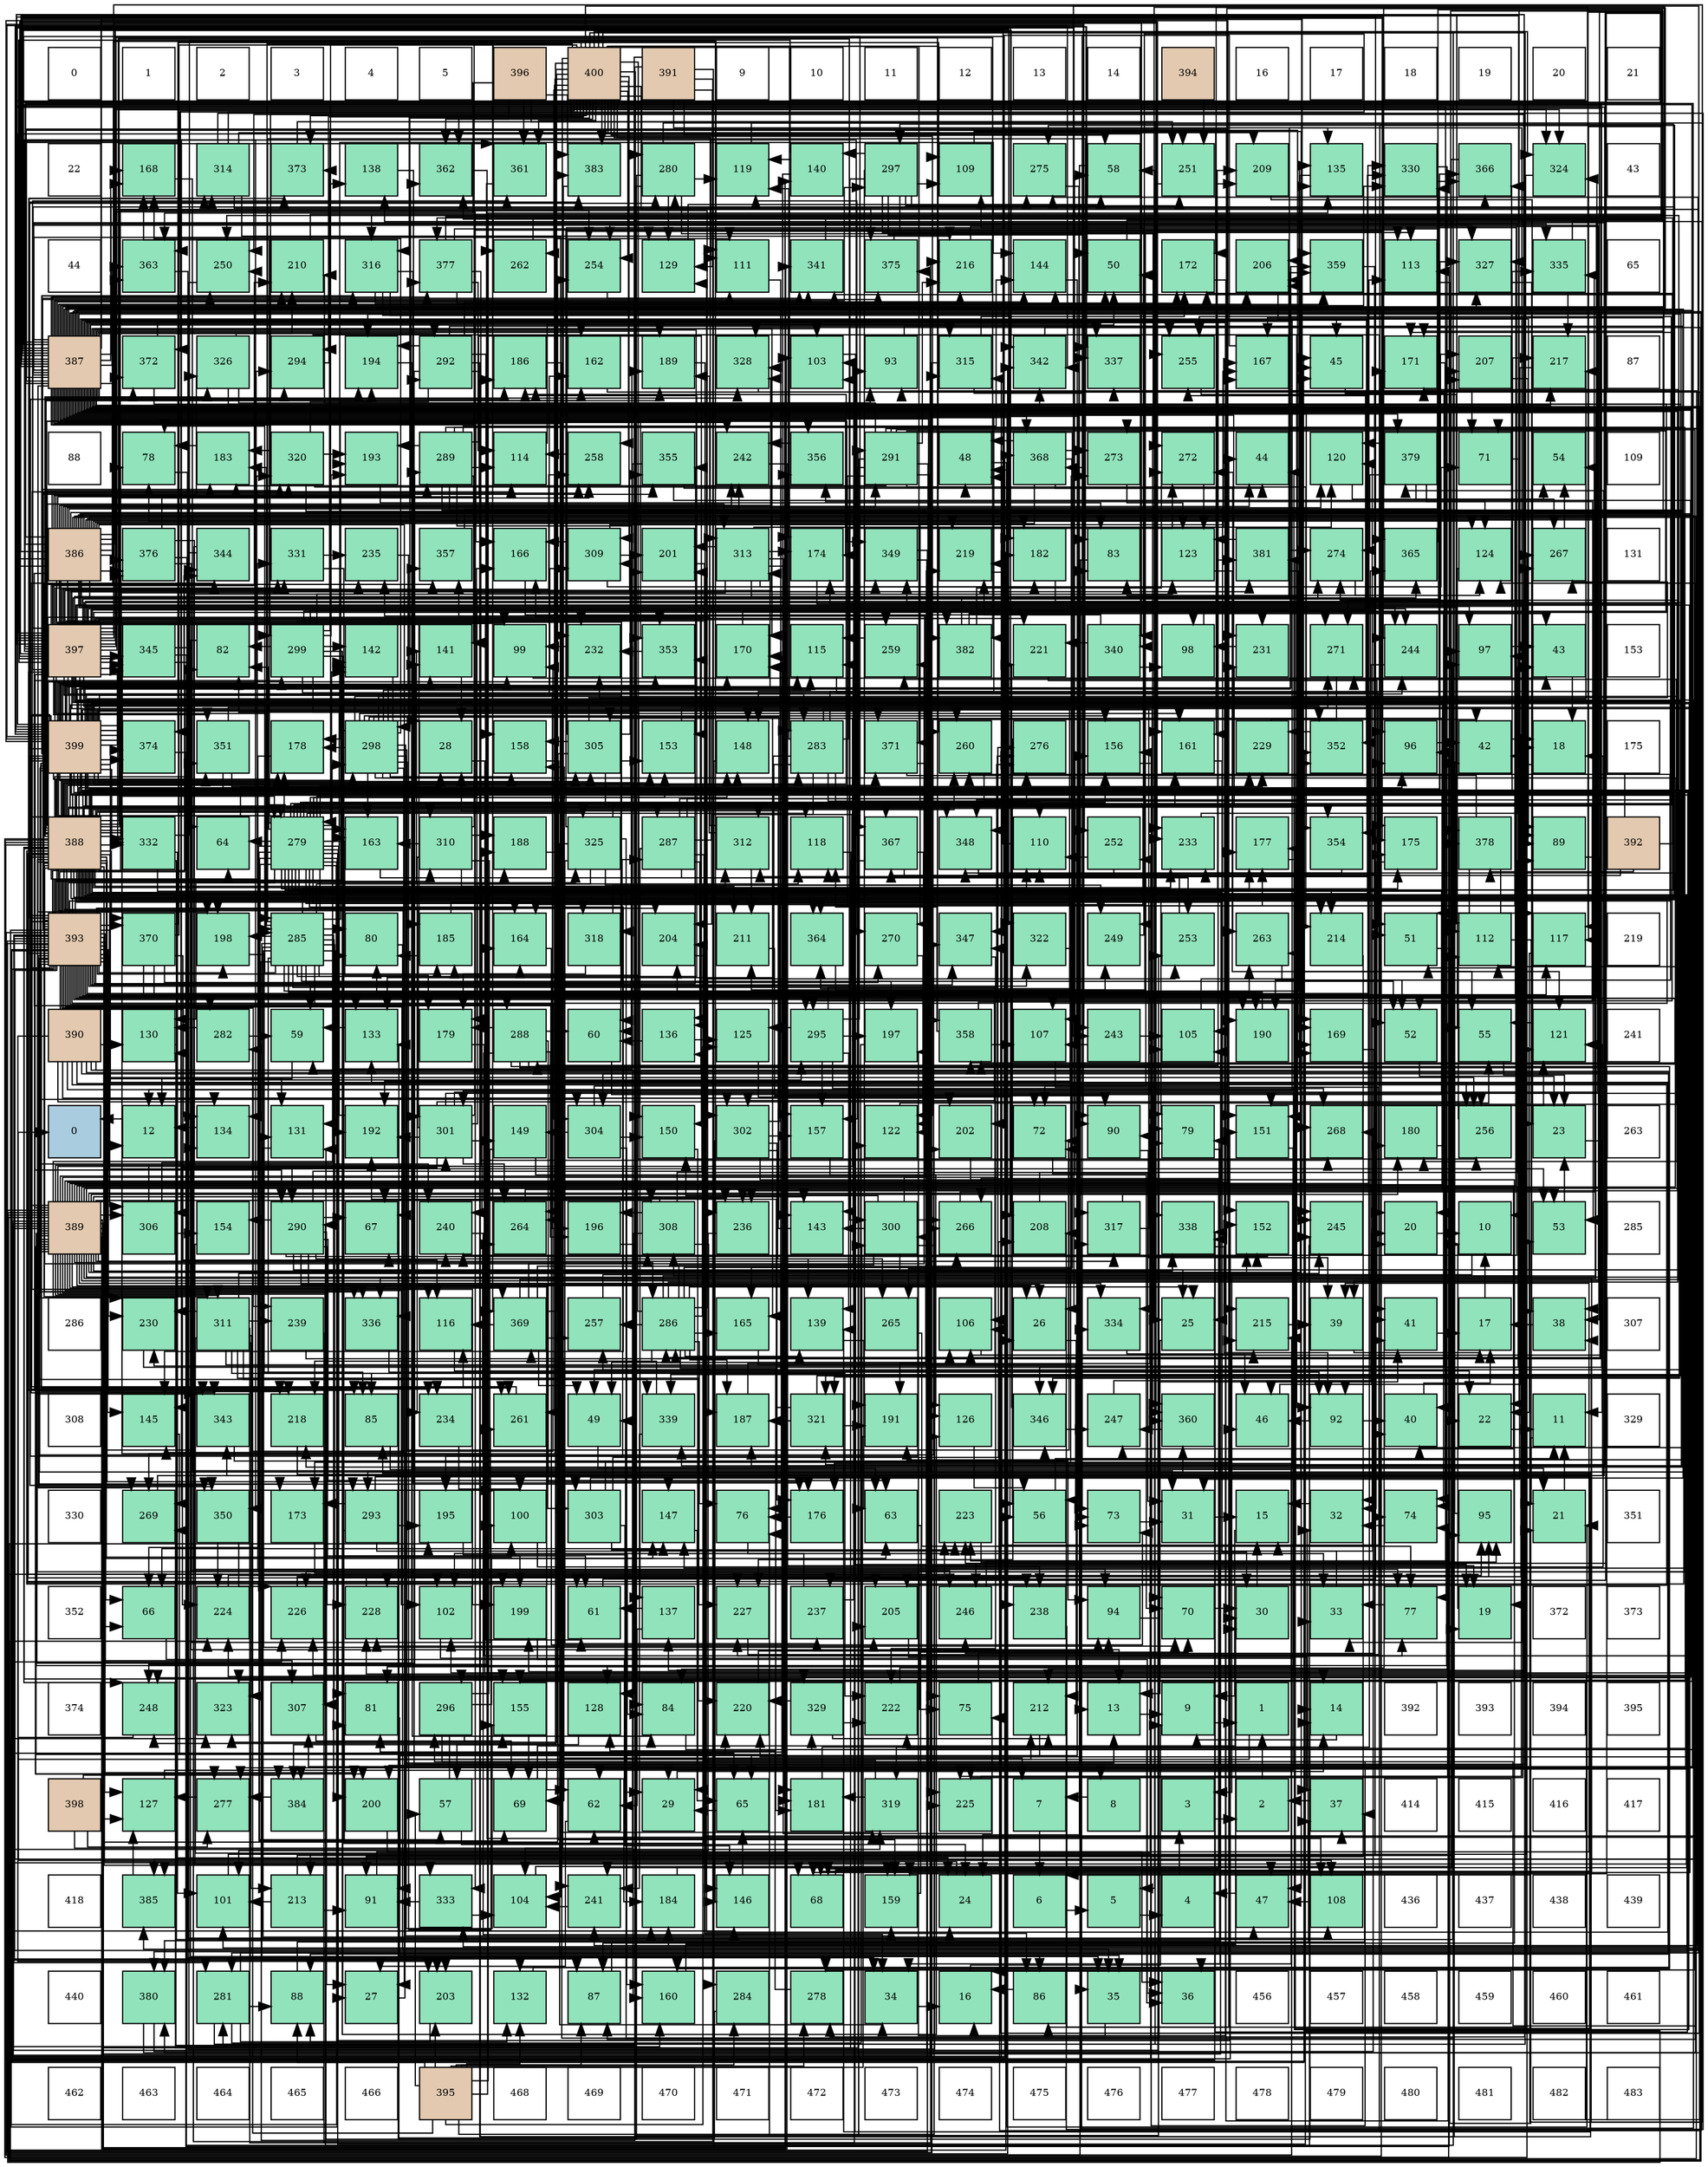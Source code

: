 digraph layout{
 rankdir=TB;
 splines=ortho;
 node [style=filled shape=square fixedsize=true width=0.6];
0[label="0", fontsize=8, fillcolor="#ffffff"];
1[label="1", fontsize=8, fillcolor="#ffffff"];
2[label="2", fontsize=8, fillcolor="#ffffff"];
3[label="3", fontsize=8, fillcolor="#ffffff"];
4[label="4", fontsize=8, fillcolor="#ffffff"];
5[label="5", fontsize=8, fillcolor="#ffffff"];
6[label="396", fontsize=8, fillcolor="#e3c9af"];
7[label="400", fontsize=8, fillcolor="#e3c9af"];
8[label="391", fontsize=8, fillcolor="#e3c9af"];
9[label="9", fontsize=8, fillcolor="#ffffff"];
10[label="10", fontsize=8, fillcolor="#ffffff"];
11[label="11", fontsize=8, fillcolor="#ffffff"];
12[label="12", fontsize=8, fillcolor="#ffffff"];
13[label="13", fontsize=8, fillcolor="#ffffff"];
14[label="14", fontsize=8, fillcolor="#ffffff"];
15[label="394", fontsize=8, fillcolor="#e3c9af"];
16[label="16", fontsize=8, fillcolor="#ffffff"];
17[label="17", fontsize=8, fillcolor="#ffffff"];
18[label="18", fontsize=8, fillcolor="#ffffff"];
19[label="19", fontsize=8, fillcolor="#ffffff"];
20[label="20", fontsize=8, fillcolor="#ffffff"];
21[label="21", fontsize=8, fillcolor="#ffffff"];
22[label="22", fontsize=8, fillcolor="#ffffff"];
23[label="168", fontsize=8, fillcolor="#91e3bb"];
24[label="314", fontsize=8, fillcolor="#91e3bb"];
25[label="373", fontsize=8, fillcolor="#91e3bb"];
26[label="138", fontsize=8, fillcolor="#91e3bb"];
27[label="362", fontsize=8, fillcolor="#91e3bb"];
28[label="361", fontsize=8, fillcolor="#91e3bb"];
29[label="383", fontsize=8, fillcolor="#91e3bb"];
30[label="280", fontsize=8, fillcolor="#91e3bb"];
31[label="119", fontsize=8, fillcolor="#91e3bb"];
32[label="140", fontsize=8, fillcolor="#91e3bb"];
33[label="297", fontsize=8, fillcolor="#91e3bb"];
34[label="109", fontsize=8, fillcolor="#91e3bb"];
35[label="275", fontsize=8, fillcolor="#91e3bb"];
36[label="58", fontsize=8, fillcolor="#91e3bb"];
37[label="251", fontsize=8, fillcolor="#91e3bb"];
38[label="209", fontsize=8, fillcolor="#91e3bb"];
39[label="135", fontsize=8, fillcolor="#91e3bb"];
40[label="330", fontsize=8, fillcolor="#91e3bb"];
41[label="366", fontsize=8, fillcolor="#91e3bb"];
42[label="324", fontsize=8, fillcolor="#91e3bb"];
43[label="43", fontsize=8, fillcolor="#ffffff"];
44[label="44", fontsize=8, fillcolor="#ffffff"];
45[label="363", fontsize=8, fillcolor="#91e3bb"];
46[label="250", fontsize=8, fillcolor="#91e3bb"];
47[label="210", fontsize=8, fillcolor="#91e3bb"];
48[label="316", fontsize=8, fillcolor="#91e3bb"];
49[label="377", fontsize=8, fillcolor="#91e3bb"];
50[label="262", fontsize=8, fillcolor="#91e3bb"];
51[label="254", fontsize=8, fillcolor="#91e3bb"];
52[label="129", fontsize=8, fillcolor="#91e3bb"];
53[label="111", fontsize=8, fillcolor="#91e3bb"];
54[label="341", fontsize=8, fillcolor="#91e3bb"];
55[label="375", fontsize=8, fillcolor="#91e3bb"];
56[label="216", fontsize=8, fillcolor="#91e3bb"];
57[label="144", fontsize=8, fillcolor="#91e3bb"];
58[label="50", fontsize=8, fillcolor="#91e3bb"];
59[label="172", fontsize=8, fillcolor="#91e3bb"];
60[label="206", fontsize=8, fillcolor="#91e3bb"];
61[label="359", fontsize=8, fillcolor="#91e3bb"];
62[label="113", fontsize=8, fillcolor="#91e3bb"];
63[label="327", fontsize=8, fillcolor="#91e3bb"];
64[label="335", fontsize=8, fillcolor="#91e3bb"];
65[label="65", fontsize=8, fillcolor="#ffffff"];
66[label="387", fontsize=8, fillcolor="#e3c9af"];
67[label="372", fontsize=8, fillcolor="#91e3bb"];
68[label="326", fontsize=8, fillcolor="#91e3bb"];
69[label="294", fontsize=8, fillcolor="#91e3bb"];
70[label="194", fontsize=8, fillcolor="#91e3bb"];
71[label="292", fontsize=8, fillcolor="#91e3bb"];
72[label="186", fontsize=8, fillcolor="#91e3bb"];
73[label="162", fontsize=8, fillcolor="#91e3bb"];
74[label="189", fontsize=8, fillcolor="#91e3bb"];
75[label="328", fontsize=8, fillcolor="#91e3bb"];
76[label="103", fontsize=8, fillcolor="#91e3bb"];
77[label="93", fontsize=8, fillcolor="#91e3bb"];
78[label="315", fontsize=8, fillcolor="#91e3bb"];
79[label="342", fontsize=8, fillcolor="#91e3bb"];
80[label="337", fontsize=8, fillcolor="#91e3bb"];
81[label="255", fontsize=8, fillcolor="#91e3bb"];
82[label="167", fontsize=8, fillcolor="#91e3bb"];
83[label="45", fontsize=8, fillcolor="#91e3bb"];
84[label="171", fontsize=8, fillcolor="#91e3bb"];
85[label="207", fontsize=8, fillcolor="#91e3bb"];
86[label="217", fontsize=8, fillcolor="#91e3bb"];
87[label="87", fontsize=8, fillcolor="#ffffff"];
88[label="88", fontsize=8, fillcolor="#ffffff"];
89[label="78", fontsize=8, fillcolor="#91e3bb"];
90[label="183", fontsize=8, fillcolor="#91e3bb"];
91[label="320", fontsize=8, fillcolor="#91e3bb"];
92[label="193", fontsize=8, fillcolor="#91e3bb"];
93[label="289", fontsize=8, fillcolor="#91e3bb"];
94[label="114", fontsize=8, fillcolor="#91e3bb"];
95[label="258", fontsize=8, fillcolor="#91e3bb"];
96[label="355", fontsize=8, fillcolor="#91e3bb"];
97[label="242", fontsize=8, fillcolor="#91e3bb"];
98[label="356", fontsize=8, fillcolor="#91e3bb"];
99[label="291", fontsize=8, fillcolor="#91e3bb"];
100[label="48", fontsize=8, fillcolor="#91e3bb"];
101[label="368", fontsize=8, fillcolor="#91e3bb"];
102[label="273", fontsize=8, fillcolor="#91e3bb"];
103[label="272", fontsize=8, fillcolor="#91e3bb"];
104[label="44", fontsize=8, fillcolor="#91e3bb"];
105[label="120", fontsize=8, fillcolor="#91e3bb"];
106[label="379", fontsize=8, fillcolor="#91e3bb"];
107[label="71", fontsize=8, fillcolor="#91e3bb"];
108[label="54", fontsize=8, fillcolor="#91e3bb"];
109[label="109", fontsize=8, fillcolor="#ffffff"];
110[label="386", fontsize=8, fillcolor="#e3c9af"];
111[label="376", fontsize=8, fillcolor="#91e3bb"];
112[label="344", fontsize=8, fillcolor="#91e3bb"];
113[label="331", fontsize=8, fillcolor="#91e3bb"];
114[label="235", fontsize=8, fillcolor="#91e3bb"];
115[label="357", fontsize=8, fillcolor="#91e3bb"];
116[label="166", fontsize=8, fillcolor="#91e3bb"];
117[label="309", fontsize=8, fillcolor="#91e3bb"];
118[label="201", fontsize=8, fillcolor="#91e3bb"];
119[label="313", fontsize=8, fillcolor="#91e3bb"];
120[label="174", fontsize=8, fillcolor="#91e3bb"];
121[label="349", fontsize=8, fillcolor="#91e3bb"];
122[label="219", fontsize=8, fillcolor="#91e3bb"];
123[label="182", fontsize=8, fillcolor="#91e3bb"];
124[label="83", fontsize=8, fillcolor="#91e3bb"];
125[label="123", fontsize=8, fillcolor="#91e3bb"];
126[label="381", fontsize=8, fillcolor="#91e3bb"];
127[label="274", fontsize=8, fillcolor="#91e3bb"];
128[label="365", fontsize=8, fillcolor="#91e3bb"];
129[label="124", fontsize=8, fillcolor="#91e3bb"];
130[label="267", fontsize=8, fillcolor="#91e3bb"];
131[label="131", fontsize=8, fillcolor="#ffffff"];
132[label="397", fontsize=8, fillcolor="#e3c9af"];
133[label="345", fontsize=8, fillcolor="#91e3bb"];
134[label="82", fontsize=8, fillcolor="#91e3bb"];
135[label="299", fontsize=8, fillcolor="#91e3bb"];
136[label="142", fontsize=8, fillcolor="#91e3bb"];
137[label="141", fontsize=8, fillcolor="#91e3bb"];
138[label="99", fontsize=8, fillcolor="#91e3bb"];
139[label="232", fontsize=8, fillcolor="#91e3bb"];
140[label="353", fontsize=8, fillcolor="#91e3bb"];
141[label="170", fontsize=8, fillcolor="#91e3bb"];
142[label="115", fontsize=8, fillcolor="#91e3bb"];
143[label="259", fontsize=8, fillcolor="#91e3bb"];
144[label="382", fontsize=8, fillcolor="#91e3bb"];
145[label="221", fontsize=8, fillcolor="#91e3bb"];
146[label="340", fontsize=8, fillcolor="#91e3bb"];
147[label="98", fontsize=8, fillcolor="#91e3bb"];
148[label="231", fontsize=8, fillcolor="#91e3bb"];
149[label="271", fontsize=8, fillcolor="#91e3bb"];
150[label="244", fontsize=8, fillcolor="#91e3bb"];
151[label="97", fontsize=8, fillcolor="#91e3bb"];
152[label="43", fontsize=8, fillcolor="#91e3bb"];
153[label="153", fontsize=8, fillcolor="#ffffff"];
154[label="399", fontsize=8, fillcolor="#e3c9af"];
155[label="374", fontsize=8, fillcolor="#91e3bb"];
156[label="351", fontsize=8, fillcolor="#91e3bb"];
157[label="178", fontsize=8, fillcolor="#91e3bb"];
158[label="298", fontsize=8, fillcolor="#91e3bb"];
159[label="28", fontsize=8, fillcolor="#91e3bb"];
160[label="158", fontsize=8, fillcolor="#91e3bb"];
161[label="305", fontsize=8, fillcolor="#91e3bb"];
162[label="153", fontsize=8, fillcolor="#91e3bb"];
163[label="148", fontsize=8, fillcolor="#91e3bb"];
164[label="283", fontsize=8, fillcolor="#91e3bb"];
165[label="371", fontsize=8, fillcolor="#91e3bb"];
166[label="260", fontsize=8, fillcolor="#91e3bb"];
167[label="276", fontsize=8, fillcolor="#91e3bb"];
168[label="156", fontsize=8, fillcolor="#91e3bb"];
169[label="161", fontsize=8, fillcolor="#91e3bb"];
170[label="229", fontsize=8, fillcolor="#91e3bb"];
171[label="352", fontsize=8, fillcolor="#91e3bb"];
172[label="96", fontsize=8, fillcolor="#91e3bb"];
173[label="42", fontsize=8, fillcolor="#91e3bb"];
174[label="18", fontsize=8, fillcolor="#91e3bb"];
175[label="175", fontsize=8, fillcolor="#ffffff"];
176[label="388", fontsize=8, fillcolor="#e3c9af"];
177[label="332", fontsize=8, fillcolor="#91e3bb"];
178[label="64", fontsize=8, fillcolor="#91e3bb"];
179[label="279", fontsize=8, fillcolor="#91e3bb"];
180[label="163", fontsize=8, fillcolor="#91e3bb"];
181[label="310", fontsize=8, fillcolor="#91e3bb"];
182[label="188", fontsize=8, fillcolor="#91e3bb"];
183[label="325", fontsize=8, fillcolor="#91e3bb"];
184[label="287", fontsize=8, fillcolor="#91e3bb"];
185[label="312", fontsize=8, fillcolor="#91e3bb"];
186[label="118", fontsize=8, fillcolor="#91e3bb"];
187[label="367", fontsize=8, fillcolor="#91e3bb"];
188[label="348", fontsize=8, fillcolor="#91e3bb"];
189[label="110", fontsize=8, fillcolor="#91e3bb"];
190[label="252", fontsize=8, fillcolor="#91e3bb"];
191[label="233", fontsize=8, fillcolor="#91e3bb"];
192[label="177", fontsize=8, fillcolor="#91e3bb"];
193[label="354", fontsize=8, fillcolor="#91e3bb"];
194[label="175", fontsize=8, fillcolor="#91e3bb"];
195[label="378", fontsize=8, fillcolor="#91e3bb"];
196[label="89", fontsize=8, fillcolor="#91e3bb"];
197[label="392", fontsize=8, fillcolor="#e3c9af"];
198[label="393", fontsize=8, fillcolor="#e3c9af"];
199[label="370", fontsize=8, fillcolor="#91e3bb"];
200[label="198", fontsize=8, fillcolor="#91e3bb"];
201[label="285", fontsize=8, fillcolor="#91e3bb"];
202[label="80", fontsize=8, fillcolor="#91e3bb"];
203[label="185", fontsize=8, fillcolor="#91e3bb"];
204[label="164", fontsize=8, fillcolor="#91e3bb"];
205[label="318", fontsize=8, fillcolor="#91e3bb"];
206[label="204", fontsize=8, fillcolor="#91e3bb"];
207[label="211", fontsize=8, fillcolor="#91e3bb"];
208[label="364", fontsize=8, fillcolor="#91e3bb"];
209[label="270", fontsize=8, fillcolor="#91e3bb"];
210[label="347", fontsize=8, fillcolor="#91e3bb"];
211[label="322", fontsize=8, fillcolor="#91e3bb"];
212[label="249", fontsize=8, fillcolor="#91e3bb"];
213[label="253", fontsize=8, fillcolor="#91e3bb"];
214[label="263", fontsize=8, fillcolor="#91e3bb"];
215[label="214", fontsize=8, fillcolor="#91e3bb"];
216[label="51", fontsize=8, fillcolor="#91e3bb"];
217[label="112", fontsize=8, fillcolor="#91e3bb"];
218[label="117", fontsize=8, fillcolor="#91e3bb"];
219[label="219", fontsize=8, fillcolor="#ffffff"];
220[label="390", fontsize=8, fillcolor="#e3c9af"];
221[label="130", fontsize=8, fillcolor="#91e3bb"];
222[label="282", fontsize=8, fillcolor="#91e3bb"];
223[label="59", fontsize=8, fillcolor="#91e3bb"];
224[label="133", fontsize=8, fillcolor="#91e3bb"];
225[label="179", fontsize=8, fillcolor="#91e3bb"];
226[label="288", fontsize=8, fillcolor="#91e3bb"];
227[label="60", fontsize=8, fillcolor="#91e3bb"];
228[label="136", fontsize=8, fillcolor="#91e3bb"];
229[label="125", fontsize=8, fillcolor="#91e3bb"];
230[label="295", fontsize=8, fillcolor="#91e3bb"];
231[label="197", fontsize=8, fillcolor="#91e3bb"];
232[label="358", fontsize=8, fillcolor="#91e3bb"];
233[label="107", fontsize=8, fillcolor="#91e3bb"];
234[label="243", fontsize=8, fillcolor="#91e3bb"];
235[label="105", fontsize=8, fillcolor="#91e3bb"];
236[label="190", fontsize=8, fillcolor="#91e3bb"];
237[label="169", fontsize=8, fillcolor="#91e3bb"];
238[label="52", fontsize=8, fillcolor="#91e3bb"];
239[label="55", fontsize=8, fillcolor="#91e3bb"];
240[label="121", fontsize=8, fillcolor="#91e3bb"];
241[label="241", fontsize=8, fillcolor="#ffffff"];
242[label="0", fontsize=8, fillcolor="#a9ccde"];
243[label="12", fontsize=8, fillcolor="#91e3bb"];
244[label="134", fontsize=8, fillcolor="#91e3bb"];
245[label="131", fontsize=8, fillcolor="#91e3bb"];
246[label="192", fontsize=8, fillcolor="#91e3bb"];
247[label="301", fontsize=8, fillcolor="#91e3bb"];
248[label="149", fontsize=8, fillcolor="#91e3bb"];
249[label="304", fontsize=8, fillcolor="#91e3bb"];
250[label="150", fontsize=8, fillcolor="#91e3bb"];
251[label="302", fontsize=8, fillcolor="#91e3bb"];
252[label="157", fontsize=8, fillcolor="#91e3bb"];
253[label="122", fontsize=8, fillcolor="#91e3bb"];
254[label="202", fontsize=8, fillcolor="#91e3bb"];
255[label="72", fontsize=8, fillcolor="#91e3bb"];
256[label="90", fontsize=8, fillcolor="#91e3bb"];
257[label="79", fontsize=8, fillcolor="#91e3bb"];
258[label="151", fontsize=8, fillcolor="#91e3bb"];
259[label="268", fontsize=8, fillcolor="#91e3bb"];
260[label="180", fontsize=8, fillcolor="#91e3bb"];
261[label="256", fontsize=8, fillcolor="#91e3bb"];
262[label="23", fontsize=8, fillcolor="#91e3bb"];
263[label="263", fontsize=8, fillcolor="#ffffff"];
264[label="389", fontsize=8, fillcolor="#e3c9af"];
265[label="306", fontsize=8, fillcolor="#91e3bb"];
266[label="154", fontsize=8, fillcolor="#91e3bb"];
267[label="290", fontsize=8, fillcolor="#91e3bb"];
268[label="67", fontsize=8, fillcolor="#91e3bb"];
269[label="240", fontsize=8, fillcolor="#91e3bb"];
270[label="264", fontsize=8, fillcolor="#91e3bb"];
271[label="196", fontsize=8, fillcolor="#91e3bb"];
272[label="308", fontsize=8, fillcolor="#91e3bb"];
273[label="236", fontsize=8, fillcolor="#91e3bb"];
274[label="143", fontsize=8, fillcolor="#91e3bb"];
275[label="300", fontsize=8, fillcolor="#91e3bb"];
276[label="266", fontsize=8, fillcolor="#91e3bb"];
277[label="208", fontsize=8, fillcolor="#91e3bb"];
278[label="317", fontsize=8, fillcolor="#91e3bb"];
279[label="338", fontsize=8, fillcolor="#91e3bb"];
280[label="152", fontsize=8, fillcolor="#91e3bb"];
281[label="245", fontsize=8, fillcolor="#91e3bb"];
282[label="20", fontsize=8, fillcolor="#91e3bb"];
283[label="10", fontsize=8, fillcolor="#91e3bb"];
284[label="53", fontsize=8, fillcolor="#91e3bb"];
285[label="285", fontsize=8, fillcolor="#ffffff"];
286[label="286", fontsize=8, fillcolor="#ffffff"];
287[label="230", fontsize=8, fillcolor="#91e3bb"];
288[label="311", fontsize=8, fillcolor="#91e3bb"];
289[label="239", fontsize=8, fillcolor="#91e3bb"];
290[label="336", fontsize=8, fillcolor="#91e3bb"];
291[label="116", fontsize=8, fillcolor="#91e3bb"];
292[label="369", fontsize=8, fillcolor="#91e3bb"];
293[label="257", fontsize=8, fillcolor="#91e3bb"];
294[label="286", fontsize=8, fillcolor="#91e3bb"];
295[label="165", fontsize=8, fillcolor="#91e3bb"];
296[label="139", fontsize=8, fillcolor="#91e3bb"];
297[label="265", fontsize=8, fillcolor="#91e3bb"];
298[label="106", fontsize=8, fillcolor="#91e3bb"];
299[label="26", fontsize=8, fillcolor="#91e3bb"];
300[label="334", fontsize=8, fillcolor="#91e3bb"];
301[label="25", fontsize=8, fillcolor="#91e3bb"];
302[label="215", fontsize=8, fillcolor="#91e3bb"];
303[label="39", fontsize=8, fillcolor="#91e3bb"];
304[label="41", fontsize=8, fillcolor="#91e3bb"];
305[label="17", fontsize=8, fillcolor="#91e3bb"];
306[label="38", fontsize=8, fillcolor="#91e3bb"];
307[label="307", fontsize=8, fillcolor="#ffffff"];
308[label="308", fontsize=8, fillcolor="#ffffff"];
309[label="145", fontsize=8, fillcolor="#91e3bb"];
310[label="343", fontsize=8, fillcolor="#91e3bb"];
311[label="218", fontsize=8, fillcolor="#91e3bb"];
312[label="85", fontsize=8, fillcolor="#91e3bb"];
313[label="234", fontsize=8, fillcolor="#91e3bb"];
314[label="261", fontsize=8, fillcolor="#91e3bb"];
315[label="49", fontsize=8, fillcolor="#91e3bb"];
316[label="339", fontsize=8, fillcolor="#91e3bb"];
317[label="187", fontsize=8, fillcolor="#91e3bb"];
318[label="321", fontsize=8, fillcolor="#91e3bb"];
319[label="191", fontsize=8, fillcolor="#91e3bb"];
320[label="126", fontsize=8, fillcolor="#91e3bb"];
321[label="346", fontsize=8, fillcolor="#91e3bb"];
322[label="247", fontsize=8, fillcolor="#91e3bb"];
323[label="360", fontsize=8, fillcolor="#91e3bb"];
324[label="46", fontsize=8, fillcolor="#91e3bb"];
325[label="92", fontsize=8, fillcolor="#91e3bb"];
326[label="40", fontsize=8, fillcolor="#91e3bb"];
327[label="22", fontsize=8, fillcolor="#91e3bb"];
328[label="11", fontsize=8, fillcolor="#91e3bb"];
329[label="329", fontsize=8, fillcolor="#ffffff"];
330[label="330", fontsize=8, fillcolor="#ffffff"];
331[label="269", fontsize=8, fillcolor="#91e3bb"];
332[label="350", fontsize=8, fillcolor="#91e3bb"];
333[label="173", fontsize=8, fillcolor="#91e3bb"];
334[label="293", fontsize=8, fillcolor="#91e3bb"];
335[label="195", fontsize=8, fillcolor="#91e3bb"];
336[label="100", fontsize=8, fillcolor="#91e3bb"];
337[label="303", fontsize=8, fillcolor="#91e3bb"];
338[label="147", fontsize=8, fillcolor="#91e3bb"];
339[label="76", fontsize=8, fillcolor="#91e3bb"];
340[label="176", fontsize=8, fillcolor="#91e3bb"];
341[label="63", fontsize=8, fillcolor="#91e3bb"];
342[label="223", fontsize=8, fillcolor="#91e3bb"];
343[label="56", fontsize=8, fillcolor="#91e3bb"];
344[label="73", fontsize=8, fillcolor="#91e3bb"];
345[label="31", fontsize=8, fillcolor="#91e3bb"];
346[label="15", fontsize=8, fillcolor="#91e3bb"];
347[label="32", fontsize=8, fillcolor="#91e3bb"];
348[label="74", fontsize=8, fillcolor="#91e3bb"];
349[label="95", fontsize=8, fillcolor="#91e3bb"];
350[label="21", fontsize=8, fillcolor="#91e3bb"];
351[label="351", fontsize=8, fillcolor="#ffffff"];
352[label="352", fontsize=8, fillcolor="#ffffff"];
353[label="66", fontsize=8, fillcolor="#91e3bb"];
354[label="224", fontsize=8, fillcolor="#91e3bb"];
355[label="226", fontsize=8, fillcolor="#91e3bb"];
356[label="228", fontsize=8, fillcolor="#91e3bb"];
357[label="102", fontsize=8, fillcolor="#91e3bb"];
358[label="199", fontsize=8, fillcolor="#91e3bb"];
359[label="61", fontsize=8, fillcolor="#91e3bb"];
360[label="137", fontsize=8, fillcolor="#91e3bb"];
361[label="227", fontsize=8, fillcolor="#91e3bb"];
362[label="237", fontsize=8, fillcolor="#91e3bb"];
363[label="205", fontsize=8, fillcolor="#91e3bb"];
364[label="246", fontsize=8, fillcolor="#91e3bb"];
365[label="238", fontsize=8, fillcolor="#91e3bb"];
366[label="94", fontsize=8, fillcolor="#91e3bb"];
367[label="70", fontsize=8, fillcolor="#91e3bb"];
368[label="30", fontsize=8, fillcolor="#91e3bb"];
369[label="33", fontsize=8, fillcolor="#91e3bb"];
370[label="77", fontsize=8, fillcolor="#91e3bb"];
371[label="19", fontsize=8, fillcolor="#91e3bb"];
372[label="372", fontsize=8, fillcolor="#ffffff"];
373[label="373", fontsize=8, fillcolor="#ffffff"];
374[label="374", fontsize=8, fillcolor="#ffffff"];
375[label="248", fontsize=8, fillcolor="#91e3bb"];
376[label="323", fontsize=8, fillcolor="#91e3bb"];
377[label="307", fontsize=8, fillcolor="#91e3bb"];
378[label="81", fontsize=8, fillcolor="#91e3bb"];
379[label="296", fontsize=8, fillcolor="#91e3bb"];
380[label="155", fontsize=8, fillcolor="#91e3bb"];
381[label="128", fontsize=8, fillcolor="#91e3bb"];
382[label="84", fontsize=8, fillcolor="#91e3bb"];
383[label="220", fontsize=8, fillcolor="#91e3bb"];
384[label="329", fontsize=8, fillcolor="#91e3bb"];
385[label="222", fontsize=8, fillcolor="#91e3bb"];
386[label="75", fontsize=8, fillcolor="#91e3bb"];
387[label="212", fontsize=8, fillcolor="#91e3bb"];
388[label="13", fontsize=8, fillcolor="#91e3bb"];
389[label="9", fontsize=8, fillcolor="#91e3bb"];
390[label="1", fontsize=8, fillcolor="#91e3bb"];
391[label="14", fontsize=8, fillcolor="#91e3bb"];
392[label="392", fontsize=8, fillcolor="#ffffff"];
393[label="393", fontsize=8, fillcolor="#ffffff"];
394[label="394", fontsize=8, fillcolor="#ffffff"];
395[label="395", fontsize=8, fillcolor="#ffffff"];
396[label="398", fontsize=8, fillcolor="#e3c9af"];
397[label="127", fontsize=8, fillcolor="#91e3bb"];
398[label="277", fontsize=8, fillcolor="#91e3bb"];
399[label="384", fontsize=8, fillcolor="#91e3bb"];
400[label="200", fontsize=8, fillcolor="#91e3bb"];
401[label="57", fontsize=8, fillcolor="#91e3bb"];
402[label="69", fontsize=8, fillcolor="#91e3bb"];
403[label="62", fontsize=8, fillcolor="#91e3bb"];
404[label="29", fontsize=8, fillcolor="#91e3bb"];
405[label="65", fontsize=8, fillcolor="#91e3bb"];
406[label="181", fontsize=8, fillcolor="#91e3bb"];
407[label="319", fontsize=8, fillcolor="#91e3bb"];
408[label="225", fontsize=8, fillcolor="#91e3bb"];
409[label="7", fontsize=8, fillcolor="#91e3bb"];
410[label="8", fontsize=8, fillcolor="#91e3bb"];
411[label="3", fontsize=8, fillcolor="#91e3bb"];
412[label="2", fontsize=8, fillcolor="#91e3bb"];
413[label="37", fontsize=8, fillcolor="#91e3bb"];
414[label="414", fontsize=8, fillcolor="#ffffff"];
415[label="415", fontsize=8, fillcolor="#ffffff"];
416[label="416", fontsize=8, fillcolor="#ffffff"];
417[label="417", fontsize=8, fillcolor="#ffffff"];
418[label="418", fontsize=8, fillcolor="#ffffff"];
419[label="385", fontsize=8, fillcolor="#91e3bb"];
420[label="101", fontsize=8, fillcolor="#91e3bb"];
421[label="213", fontsize=8, fillcolor="#91e3bb"];
422[label="91", fontsize=8, fillcolor="#91e3bb"];
423[label="333", fontsize=8, fillcolor="#91e3bb"];
424[label="104", fontsize=8, fillcolor="#91e3bb"];
425[label="241", fontsize=8, fillcolor="#91e3bb"];
426[label="184", fontsize=8, fillcolor="#91e3bb"];
427[label="146", fontsize=8, fillcolor="#91e3bb"];
428[label="68", fontsize=8, fillcolor="#91e3bb"];
429[label="159", fontsize=8, fillcolor="#91e3bb"];
430[label="24", fontsize=8, fillcolor="#91e3bb"];
431[label="6", fontsize=8, fillcolor="#91e3bb"];
432[label="5", fontsize=8, fillcolor="#91e3bb"];
433[label="4", fontsize=8, fillcolor="#91e3bb"];
434[label="47", fontsize=8, fillcolor="#91e3bb"];
435[label="108", fontsize=8, fillcolor="#91e3bb"];
436[label="436", fontsize=8, fillcolor="#ffffff"];
437[label="437", fontsize=8, fillcolor="#ffffff"];
438[label="438", fontsize=8, fillcolor="#ffffff"];
439[label="439", fontsize=8, fillcolor="#ffffff"];
440[label="440", fontsize=8, fillcolor="#ffffff"];
441[label="380", fontsize=8, fillcolor="#91e3bb"];
442[label="281", fontsize=8, fillcolor="#91e3bb"];
443[label="88", fontsize=8, fillcolor="#91e3bb"];
444[label="27", fontsize=8, fillcolor="#91e3bb"];
445[label="203", fontsize=8, fillcolor="#91e3bb"];
446[label="132", fontsize=8, fillcolor="#91e3bb"];
447[label="87", fontsize=8, fillcolor="#91e3bb"];
448[label="160", fontsize=8, fillcolor="#91e3bb"];
449[label="284", fontsize=8, fillcolor="#91e3bb"];
450[label="278", fontsize=8, fillcolor="#91e3bb"];
451[label="34", fontsize=8, fillcolor="#91e3bb"];
452[label="16", fontsize=8, fillcolor="#91e3bb"];
453[label="86", fontsize=8, fillcolor="#91e3bb"];
454[label="35", fontsize=8, fillcolor="#91e3bb"];
455[label="36", fontsize=8, fillcolor="#91e3bb"];
456[label="456", fontsize=8, fillcolor="#ffffff"];
457[label="457", fontsize=8, fillcolor="#ffffff"];
458[label="458", fontsize=8, fillcolor="#ffffff"];
459[label="459", fontsize=8, fillcolor="#ffffff"];
460[label="460", fontsize=8, fillcolor="#ffffff"];
461[label="461", fontsize=8, fillcolor="#ffffff"];
462[label="462", fontsize=8, fillcolor="#ffffff"];
463[label="463", fontsize=8, fillcolor="#ffffff"];
464[label="464", fontsize=8, fillcolor="#ffffff"];
465[label="465", fontsize=8, fillcolor="#ffffff"];
466[label="466", fontsize=8, fillcolor="#ffffff"];
467[label="395", fontsize=8, fillcolor="#e3c9af"];
468[label="468", fontsize=8, fillcolor="#ffffff"];
469[label="469", fontsize=8, fillcolor="#ffffff"];
470[label="470", fontsize=8, fillcolor="#ffffff"];
471[label="471", fontsize=8, fillcolor="#ffffff"];
472[label="472", fontsize=8, fillcolor="#ffffff"];
473[label="473", fontsize=8, fillcolor="#ffffff"];
474[label="474", fontsize=8, fillcolor="#ffffff"];
475[label="475", fontsize=8, fillcolor="#ffffff"];
476[label="476", fontsize=8, fillcolor="#ffffff"];
477[label="477", fontsize=8, fillcolor="#ffffff"];
478[label="478", fontsize=8, fillcolor="#ffffff"];
479[label="479", fontsize=8, fillcolor="#ffffff"];
480[label="480", fontsize=8, fillcolor="#ffffff"];
481[label="481", fontsize=8, fillcolor="#ffffff"];
482[label="482", fontsize=8, fillcolor="#ffffff"];
483[label="483", fontsize=8, fillcolor="#ffffff"];
edge [constraint=false, style=vis];390 -> 242;
243 -> 242;
412 -> 390;
389 -> 390;
411 -> 412;
413 -> 412;
433 -> 411;
283 -> 411;
432 -> 433;
434 -> 433;
431 -> 432;
37 -> 432;
409 -> 431;
328 -> 431;
410 -> 409;
29 -> 409;
397 -> 410;
388 -> 389;
391 -> 389;
346 -> 389;
452 -> 389;
305 -> 283;
174 -> 283;
371 -> 283;
282 -> 283;
350 -> 328;
327 -> 328;
262 -> 328;
343 -> 328;
430 -> 243;
223 -> 243;
244 -> 243;
39 -> 243;
301 -> 388;
299 -> 388;
444 -> 388;
341 -> 388;
159 -> 391;
404 -> 391;
268 -> 391;
428 -> 391;
368 -> 346;
345 -> 346;
347 -> 346;
369 -> 346;
451 -> 452;
454 -> 452;
455 -> 452;
453 -> 452;
306 -> 305;
303 -> 305;
326 -> 305;
304 -> 305;
173 -> 174;
152 -> 174;
336 -> 174;
420 -> 174;
104 -> 371;
76 -> 371;
424 -> 371;
97 -> 371;
83 -> 282;
324 -> 282;
233 -> 282;
322 -> 282;
100 -> 350;
315 -> 350;
217 -> 350;
62 -> 350;
58 -> 327;
216 -> 327;
291 -> 327;
218 -> 327;
238 -> 262;
284 -> 262;
108 -> 262;
239 -> 262;
401 -> 430;
36 -> 430;
221 -> 430;
245 -> 430;
227 -> 301;
294 -> 301;
267 -> 301;
99 -> 301;
359 -> 299;
267 -> 299;
66 -> 299;
264 -> 299;
403 -> 444;
267 -> 444;
334 -> 444;
110 -> 444;
178 -> 159;
137 -> 159;
136 -> 159;
274 -> 159;
405 -> 404;
353 -> 404;
250 -> 404;
258 -> 404;
402 -> 368;
367 -> 368;
448 -> 368;
169 -> 368;
107 -> 345;
255 -> 345;
344 -> 345;
23 -> 345;
348 -> 347;
386 -> 347;
120 -> 347;
194 -> 347;
339 -> 369;
370 -> 369;
406 -> 369;
123 -> 369;
89 -> 451;
257 -> 451;
182 -> 451;
74 -> 451;
202 -> 454;
378 -> 454;
134 -> 454;
124 -> 454;
382 -> 455;
312 -> 455;
358 -> 455;
400 -> 455;
447 -> 413;
443 -> 413;
206 -> 413;
363 -> 413;
196 -> 306;
47 -> 306;
63 -> 306;
75 -> 306;
256 -> 303;
422 -> 303;
302 -> 303;
56 -> 303;
325 -> 326;
77 -> 326;
122 -> 326;
54 -> 326;
366 -> 304;
145 -> 304;
385 -> 304;
188 -> 304;
349 -> 173;
172 -> 173;
356 -> 173;
170 -> 173;
151 -> 152;
147 -> 152;
138 -> 152;
191 -> 152;
357 -> 104;
365 -> 104;
96 -> 104;
110 -> 104;
235 -> 83;
232 -> 83;
66 -> 83;
264 -> 83;
298 -> 324;
150 -> 324;
281 -> 324;
364 -> 324;
435 -> 434;
34 -> 434;
46 -> 434;
41 -> 434;
189 -> 100;
213 -> 100;
91 -> 100;
101 -> 100;
53 -> 315;
135 -> 315;
292 -> 315;
165 -> 315;
94 -> 58;
184 -> 58;
49 -> 58;
7 -> 58;
142 -> 216;
166 -> 216;
161 -> 216;
195 -> 216;
186 -> 238;
214 -> 238;
161 -> 238;
49 -> 238;
31 -> 284;
270 -> 284;
164 -> 284;
111 -> 284;
105 -> 108;
276 -> 108;
130 -> 108;
240 -> 239;
253 -> 239;
125 -> 239;
129 -> 239;
229 -> 343;
320 -> 343;
35 -> 343;
167 -> 343;
381 -> 401;
179 -> 401;
467 -> 401;
52 -> 36;
442 -> 36;
220 -> 36;
8 -> 36;
446 -> 223;
224 -> 223;
222 -> 223;
164 -> 223;
228 -> 227;
226 -> 227;
93 -> 227;
132 -> 227;
360 -> 359;
267 -> 359;
71 -> 359;
176 -> 359;
360 -> 403;
267 -> 403;
99 -> 403;
176 -> 403;
26 -> 341;
296 -> 341;
267 -> 341;
379 -> 341;
32 -> 178;
179 -> 178;
176 -> 178;
57 -> 405;
309 -> 405;
427 -> 405;
338 -> 405;
163 -> 353;
248 -> 353;
179 -> 353;
264 -> 353;
280 -> 268;
226 -> 268;
267 -> 268;
176 -> 268;
162 -> 428;
266 -> 428;
251 -> 428;
264 -> 428;
380 -> 402;
179 -> 402;
294 -> 402;
379 -> 402;
168 -> 367;
252 -> 367;
160 -> 367;
429 -> 367;
73 -> 107;
135 -> 107;
117 -> 107;
180 -> 255;
179 -> 255;
158 -> 255;
288 -> 255;
204 -> 344;
295 -> 344;
116 -> 344;
82 -> 344;
237 -> 348;
141 -> 348;
84 -> 348;
59 -> 348;
333 -> 386;
119 -> 386;
66 -> 386;
340 -> 339;
294 -> 339;
99 -> 339;
275 -> 339;
192 -> 370;
157 -> 370;
225 -> 370;
260 -> 370;
90 -> 89;
201 -> 89;
176 -> 89;
264 -> 89;
426 -> 257;
203 -> 257;
72 -> 257;
317 -> 257;
236 -> 202;
201 -> 202;
247 -> 202;
264 -> 202;
32 -> 378;
319 -> 378;
201 -> 378;
184 -> 378;
246 -> 134;
179 -> 134;
135 -> 134;
176 -> 134;
92 -> 124;
201 -> 124;
135 -> 124;
198 -> 124;
70 -> 382;
335 -> 382;
271 -> 382;
231 -> 382;
200 -> 312;
201 -> 312;
71 -> 312;
176 -> 312;
118 -> 453;
376 -> 453;
42 -> 453;
254 -> 447;
164 -> 447;
198 -> 447;
467 -> 447;
445 -> 443;
442 -> 443;
220 -> 443;
467 -> 443;
60 -> 196;
85 -> 196;
277 -> 196;
38 -> 196;
207 -> 256;
288 -> 256;
78 -> 256;
154 -> 256;
387 -> 422;
421 -> 422;
215 -> 422;
423 -> 422;
86 -> 325;
290 -> 325;
80 -> 325;
279 -> 325;
311 -> 77;
68 -> 77;
176 -> 77;
383 -> 366;
310 -> 366;
112 -> 366;
133 -> 366;
342 -> 349;
354 -> 349;
408 -> 349;
355 -> 349;
361 -> 172;
156 -> 172;
66 -> 172;
264 -> 172;
421 -> 151;
287 -> 151;
177 -> 151;
110 -> 151;
148 -> 147;
68 -> 147;
146 -> 147;
139 -> 138;
288 -> 138;
110 -> 138;
154 -> 138;
313 -> 336;
114 -> 336;
332 -> 336;
176 -> 336;
421 -> 420;
273 -> 420;
177 -> 420;
66 -> 420;
362 -> 357;
96 -> 357;
176 -> 357;
264 -> 357;
362 -> 76;
289 -> 76;
269 -> 76;
66 -> 76;
425 -> 424;
423 -> 424;
96 -> 424;
66 -> 424;
234 -> 235;
112 -> 235;
66 -> 235;
264 -> 235;
289 -> 298;
64 -> 298;
110 -> 298;
66 -> 298;
234 -> 233;
232 -> 233;
66 -> 233;
176 -> 233;
375 -> 435;
27 -> 435;
45 -> 435;
212 -> 34;
33 -> 34;
181 -> 34;
190 -> 189;
164 -> 189;
201 -> 189;
187 -> 189;
51 -> 53;
292 -> 53;
199 -> 53;
7 -> 53;
81 -> 217;
261 -> 217;
294 -> 217;
165 -> 217;
293 -> 62;
247 -> 62;
155 -> 62;
55 -> 62;
95 -> 94;
93 -> 94;
49 -> 94;
198 -> 94;
143 -> 142;
294 -> 142;
184 -> 142;
154 -> 142;
314 -> 291;
292 -> 291;
199 -> 291;
154 -> 291;
50 -> 218;
93 -> 218;
195 -> 218;
198 -> 218;
190 -> 186;
179 -> 186;
247 -> 186;
232 -> 186;
32 -> 31;
30 -> 31;
164 -> 31;
187 -> 31;
297 -> 105;
119 -> 105;
106 -> 105;
110 -> 105;
259 -> 240;
331 -> 240;
294 -> 240;
126 -> 240;
209 -> 253;
149 -> 253;
442 -> 253;
187 -> 253;
103 -> 125;
102 -> 125;
135 -> 125;
126 -> 125;
127 -> 129;
106 -> 129;
441 -> 129;
110 -> 129;
228 -> 229;
267 -> 229;
230 -> 229;
248 -> 320;
135 -> 320;
275 -> 320;
398 -> 397;
419 -> 397;
264 -> 397;
396 -> 397;
450 -> 381;
220 -> 381;
8 -> 381;
30 -> 52;
220 -> 52;
8 -> 52;
467 -> 52;
179 -> 221;
30 -> 221;
222 -> 221;
220 -> 221;
179 -> 245;
30 -> 245;
8 -> 245;
198 -> 245;
442 -> 446;
220 -> 446;
467 -> 446;
442 -> 224;
164 -> 224;
449 -> 224;
198 -> 224;
201 -> 244;
220 -> 244;
8 -> 244;
198 -> 244;
201 -> 39;
220 -> 39;
8 -> 39;
467 -> 39;
294 -> 228;
184 -> 228;
132 -> 228;
184 -> 360;
132 -> 360;
226 -> 26;
69 -> 26;
294 -> 296;
267 -> 296;
69 -> 296;
230 -> 296;
33 -> 32;
198 -> 32;
179 -> 137;
93 -> 137;
158 -> 137;
198 -> 137;
179 -> 136;
135 -> 136;
176 -> 136;
198 -> 136;
33 -> 274;
158 -> 274;
275 -> 274;
264 -> 274;
179 -> 57;
93 -> 57;
158 -> 57;
66 -> 57;
179 -> 309;
158 -> 309;
247 -> 309;
264 -> 309;
179 -> 427;
135 -> 427;
251 -> 427;
337 -> 427;
179 -> 338;
93 -> 338;
66 -> 338;
198 -> 338;
179 -> 163;
158 -> 163;
66 -> 163;
264 -> 163;
247 -> 248;
249 -> 248;
93 -> 250;
135 -> 250;
275 -> 250;
249 -> 250;
179 -> 258;
158 -> 258;
135 -> 258;
176 -> 258;
267 -> 280;
66 -> 280;
176 -> 280;
264 -> 280;
179 -> 162;
161 -> 162;
66 -> 162;
176 -> 162;
267 -> 266;
265 -> 266;
179 -> 380;
158 -> 380;
377 -> 380;
110 -> 380;
179 -> 168;
379 -> 168;
158 -> 168;
272 -> 168;
179 -> 252;
99 -> 252;
230 -> 252;
251 -> 252;
158 -> 160;
161 -> 160;
272 -> 160;
110 -> 160;
226 -> 429;
158 -> 429;
161 -> 429;
176 -> 429;
179 -> 448;
226 -> 448;
249 -> 448;
272 -> 448;
179 -> 169;
158 -> 169;
110 -> 169;
66 -> 169;
158 -> 73;
66 -> 73;
176 -> 73;
179 -> 180;
158 -> 180;
265 -> 180;
181 -> 180;
179 -> 204;
99 -> 204;
379 -> 204;
198 -> 204;
294 -> 295;
99 -> 295;
158 -> 295;
179 -> 116;
117 -> 116;
185 -> 116;
66 -> 116;
117 -> 82;
119 -> 82;
110 -> 82;
264 -> 82;
179 -> 23;
158 -> 23;
66 -> 23;
176 -> 23;
179 -> 237;
119 -> 237;
66 -> 237;
264 -> 237;
158 -> 141;
251 -> 141;
66 -> 141;
264 -> 141;
179 -> 84;
71 -> 84;
275 -> 84;
24 -> 84;
179 -> 59;
78 -> 59;
48 -> 59;
66 -> 59;
179 -> 333;
334 -> 333;
198 -> 333;
119 -> 120;
48 -> 120;
66 -> 120;
264 -> 120;
179 -> 194;
161 -> 194;
66 -> 194;
264 -> 194;
226 -> 340;
251 -> 340;
48 -> 340;
264 -> 340;
179 -> 192;
334 -> 192;
249 -> 192;
278 -> 192;
179 -> 157;
71 -> 157;
158 -> 157;
176 -> 157;
179 -> 225;
226 -> 225;
119 -> 225;
205 -> 225;
334 -> 260;
158 -> 260;
278 -> 260;
294 -> 406;
119 -> 406;
407 -> 406;
66 -> 406;
119 -> 123;
48 -> 123;
110 -> 123;
264 -> 123;
201 -> 90;
99 -> 90;
91 -> 90;
198 -> 90;
201 -> 426;
99 -> 426;
379 -> 426;
201 -> 203;
294 -> 203;
110 -> 203;
201 -> 72;
110 -> 72;
176 -> 72;
198 -> 72;
294 -> 317;
272 -> 317;
91 -> 317;
318 -> 317;
201 -> 182;
265 -> 182;
181 -> 182;
201 -> 74;
185 -> 74;
66 -> 74;
176 -> 74;
201 -> 236;
93 -> 236;
66 -> 236;
198 -> 236;
201 -> 319;
93 -> 319;
33 -> 319;
318 -> 319;
201 -> 246;
247 -> 246;
318 -> 246;
211 -> 246;
201 -> 92;
93 -> 92;
135 -> 92;
91 -> 92;
71 -> 70;
91 -> 70;
318 -> 70;
176 -> 70;
201 -> 335;
334 -> 335;
78 -> 335;
201 -> 271;
226 -> 271;
272 -> 271;
201 -> 231;
230 -> 231;
66 -> 231;
201 -> 200;
66 -> 200;
176 -> 200;
198 -> 200;
201 -> 358;
91 -> 358;
176 -> 358;
264 -> 358;
201 -> 400;
66 -> 400;
264 -> 400;
198 -> 400;
161 -> 118;
117 -> 118;
119 -> 118;
407 -> 118;
30 -> 254;
220 -> 254;
467 -> 254;
201 -> 445;
220 -> 445;
198 -> 445;
467 -> 445;
30 -> 206;
164 -> 206;
198 -> 206;
467 -> 206;
201 -> 363;
220 -> 363;
198 -> 363;
467 -> 363;
337 -> 60;
66 -> 60;
132 -> 60;
154 -> 60;
71 -> 85;
183 -> 85;
132 -> 85;
337 -> 277;
24 -> 277;
132 -> 277;
71 -> 38;
24 -> 38;
154 -> 38;
99 -> 47;
68 -> 47;
132 -> 47;
154 -> 47;
33 -> 207;
181 -> 207;
185 -> 207;
384 -> 387;
40 -> 387;
113 -> 387;
154 -> 387;
288 -> 421;
132 -> 421;
99 -> 215;
177 -> 215;
176 -> 215;
337 -> 302;
300 -> 302;
176 -> 302;
154 -> 302;
99 -> 56;
71 -> 56;
288 -> 56;
24 -> 56;
64 -> 86;
66 -> 86;
132 -> 86;
154 -> 86;
316 -> 311;
66 -> 311;
198 -> 311;
132 -> 311;
146 -> 122;
110 -> 122;
264 -> 122;
198 -> 122;
288 -> 383;
384 -> 383;
79 -> 383;
154 -> 383;
146 -> 145;
321 -> 145;
132 -> 145;
288 -> 385;
384 -> 385;
210 -> 385;
132 -> 385;
337 -> 342;
66 -> 342;
132 -> 342;
154 -> 342;
121 -> 354;
332 -> 354;
66 -> 354;
264 -> 354;
99 -> 408;
66 -> 408;
132 -> 408;
154 -> 408;
121 -> 355;
332 -> 355;
110 -> 355;
66 -> 355;
288 -> 361;
321 -> 361;
66 -> 361;
132 -> 361;
183 -> 356;
66 -> 356;
264 -> 356;
132 -> 356;
156 -> 170;
171 -> 170;
176 -> 170;
288 -> 287;
66 -> 287;
198 -> 287;
154 -> 287;
183 -> 148;
66 -> 148;
132 -> 148;
140 -> 139;
66 -> 139;
264 -> 139;
132 -> 139;
193 -> 191;
110 -> 191;
176 -> 191;
154 -> 191;
181 -> 313;
264 -> 313;
154 -> 313;
113 -> 114;
177 -> 114;
264 -> 114;
181 -> 273;
66 -> 273;
132 -> 273;
154 -> 273;
183 -> 362;
132 -> 362;
99 -> 365;
66 -> 365;
198 -> 365;
288 -> 289;
198 -> 289;
183 -> 269;
66 -> 269;
264 -> 269;
154 -> 269;
99 -> 425;
316 -> 425;
66 -> 425;
176 -> 425;
98 -> 97;
115 -> 97;
110 -> 97;
66 -> 97;
183 -> 234;
154 -> 234;
183 -> 150;
110 -> 150;
132 -> 150;
154 -> 150;
288 -> 281;
133 -> 281;
66 -> 281;
154 -> 281;
133 -> 364;
61 -> 364;
264 -> 364;
321 -> 322;
323 -> 322;
264 -> 322;
28 -> 375;
110 -> 375;
176 -> 375;
7 -> 375;
24 -> 212;
205 -> 212;
208 -> 212;
128 -> 46;
66 -> 46;
154 -> 46;
7 -> 46;
33 -> 37;
15 -> 37;
6 -> 37;
7 -> 37;
33 -> 190;
198 -> 190;
294 -> 213;
184 -> 213;
7 -> 213;
247 -> 51;
198 -> 51;
154 -> 51;
7 -> 51;
135 -> 81;
67 -> 81;
25 -> 81;
176 -> 81;
247 -> 261;
198 -> 261;
154 -> 261;
7 -> 261;
294 -> 293;
292 -> 293;
67 -> 293;
111 -> 95;
198 -> 95;
132 -> 95;
7 -> 95;
292 -> 143;
199 -> 143;
132 -> 143;
230 -> 166;
198 -> 166;
154 -> 166;
7 -> 166;
111 -> 314;
198 -> 314;
154 -> 314;
7 -> 314;
199 -> 50;
7 -> 50;
101 -> 214;
199 -> 214;
154 -> 214;
247 -> 270;
198 -> 270;
132 -> 270;
154 -> 270;
251 -> 297;
101 -> 297;
179 -> 276;
275 -> 276;
292 -> 276;
111 -> 276;
158 -> 130;
161 -> 130;
106 -> 130;
176 -> 130;
164 -> 259;
230 -> 259;
49 -> 259;
441 -> 259;
187 -> 331;
198 -> 331;
132 -> 331;
7 -> 331;
101 -> 209;
199 -> 209;
132 -> 209;
247 -> 149;
156 -> 149;
49 -> 149;
144 -> 149;
164 -> 103;
33 -> 103;
195 -> 103;
144 -> 103;
184 -> 102;
101 -> 102;
132 -> 102;
292 -> 127;
106 -> 127;
126 -> 127;
144 -> 127;
179 -> 35;
33 -> 35;
198 -> 35;
179 -> 167;
294 -> 167;
230 -> 167;
275 -> 167;
399 -> 398;
176 -> 398;
264 -> 398;
396 -> 398;
467 -> 450;
154 -> 450;
7 -> 450;
132 -> 179;
154 -> 179;
7 -> 179;
198 -> 30;
154 -> 30;
7 -> 30;
198 -> 442;
132 -> 442;
7 -> 442;
198 -> 222;
467 -> 222;
132 -> 164;
154 -> 164;
7 -> 164;
8 -> 449;
467 -> 449;
132 -> 201;
154 -> 201;
7 -> 201;
110 -> 294;
66 -> 294;
264 -> 294;
176 -> 184;
198 -> 184;
110 -> 226;
66 -> 226;
176 -> 93;
264 -> 93;
198 -> 267;
132 -> 267;
7 -> 267;
110 -> 99;
264 -> 99;
66 -> 71;
264 -> 71;
66 -> 334;
176 -> 334;
176 -> 69;
132 -> 69;
7 -> 69;
110 -> 230;
66 -> 230;
176 -> 230;
110 -> 379;
176 -> 379;
66 -> 33;
176 -> 33;
198 -> 158;
154 -> 158;
7 -> 158;
66 -> 135;
264 -> 135;
176 -> 275;
132 -> 275;
154 -> 275;
66 -> 247;
176 -> 247;
264 -> 247;
176 -> 251;
198 -> 251;
154 -> 251;
264 -> 337;
198 -> 337;
198 -> 249;
132 -> 249;
154 -> 249;
176 -> 161;
264 -> 161;
154 -> 161;
66 -> 265;
176 -> 265;
264 -> 265;
110 -> 377;
264 -> 377;
198 -> 377;
110 -> 272;
176 -> 272;
264 -> 272;
176 -> 117;
154 -> 117;
7 -> 117;
176 -> 181;
198 -> 181;
176 -> 288;
264 -> 288;
176 -> 185;
264 -> 185;
198 -> 185;
176 -> 119;
154 -> 119;
7 -> 119;
66 -> 24;
198 -> 24;
66 -> 78;
264 -> 78;
198 -> 78;
264 -> 48;
154 -> 48;
7 -> 48;
66 -> 278;
176 -> 278;
264 -> 278;
110 -> 205;
198 -> 205;
110 -> 407;
154 -> 407;
7 -> 407;
176 -> 91;
132 -> 91;
154 -> 91;
198 -> 318;
132 -> 318;
154 -> 318;
66 -> 211;
198 -> 211;
66 -> 376;
264 -> 376;
154 -> 376;
7 -> 376;
198 -> 42;
132 -> 42;
154 -> 42;
7 -> 42;
176 -> 183;
198 -> 183;
110 -> 68;
66 -> 68;
66 -> 63;
176 -> 63;
264 -> 63;
132 -> 63;
110 -> 75;
66 -> 75;
264 -> 75;
132 -> 75;
66 -> 384;
176 -> 384;
66 -> 40;
176 -> 40;
198 -> 40;
154 -> 40;
176 -> 113;
198 -> 113;
132 -> 113;
176 -> 177;
132 -> 177;
154 -> 177;
110 -> 423;
176 -> 423;
154 -> 423;
66 -> 300;
264 -> 300;
154 -> 300;
110 -> 64;
176 -> 64;
198 -> 64;
66 -> 290;
176 -> 290;
198 -> 290;
154 -> 290;
110 -> 80;
66 -> 80;
198 -> 80;
132 -> 80;
176 -> 279;
264 -> 279;
198 -> 279;
132 -> 279;
110 -> 316;
176 -> 316;
132 -> 316;
66 -> 146;
154 -> 146;
66 -> 54;
264 -> 54;
198 -> 54;
154 -> 54;
66 -> 79;
264 -> 79;
132 -> 79;
154 -> 79;
66 -> 310;
176 -> 310;
198 -> 310;
154 -> 310;
264 -> 112;
198 -> 112;
154 -> 112;
176 -> 133;
132 -> 133;
154 -> 133;
176 -> 321;
132 -> 321;
154 -> 321;
66 -> 210;
264 -> 210;
198 -> 210;
132 -> 210;
66 -> 188;
264 -> 188;
132 -> 188;
154 -> 188;
264 -> 121;
132 -> 121;
154 -> 121;
198 -> 332;
132 -> 332;
154 -> 332;
198 -> 156;
132 -> 156;
154 -> 156;
66 -> 171;
264 -> 171;
198 -> 171;
132 -> 171;
66 -> 140;
176 -> 140;
198 -> 140;
132 -> 140;
66 -> 193;
176 -> 193;
132 -> 193;
198 -> 96;
132 -> 96;
154 -> 96;
264 -> 98;
198 -> 98;
132 -> 98;
264 -> 115;
198 -> 115;
154 -> 115;
198 -> 232;
132 -> 232;
154 -> 232;
66 -> 61;
264 -> 61;
132 -> 61;
154 -> 61;
66 -> 323;
264 -> 323;
132 -> 323;
154 -> 323;
176 -> 28;
6 -> 28;
132 -> 28;
7 -> 28;
110 -> 27;
198 -> 27;
6 -> 27;
7 -> 27;
110 -> 45;
66 -> 45;
6 -> 45;
7 -> 45;
110 -> 208;
176 -> 208;
154 -> 208;
110 -> 128;
66 -> 128;
176 -> 128;
110 -> 41;
66 -> 41;
176 -> 41;
132 -> 41;
66 -> 187;
176 -> 187;
197 -> 187;
66 -> 101;
264 -> 101;
197 -> 101;
110 -> 292;
66 -> 292;
264 -> 292;
176 -> 199;
198 -> 199;
176 -> 165;
154 -> 165;
7 -> 165;
176 -> 67;
132 -> 67;
7 -> 67;
198 -> 25;
132 -> 25;
7 -> 25;
132 -> 155;
154 -> 155;
7 -> 155;
198 -> 55;
132 -> 55;
7 -> 55;
110 -> 111;
66 -> 111;
176 -> 111;
110 -> 49;
66 -> 49;
197 -> 49;
110 -> 195;
66 -> 195;
197 -> 195;
66 -> 106;
197 -> 106;
176 -> 441;
264 -> 441;
132 -> 441;
176 -> 126;
132 -> 126;
154 -> 126;
176 -> 144;
132 -> 144;
7 -> 144;
176 -> 29;
6 -> 29;
396 -> 29;
7 -> 29;
110 -> 399;
396 -> 399;
7 -> 399;
110 -> 419;
176 -> 419;
7 -> 419;
edge [constraint=true, style=invis];
0 -> 22 -> 44 -> 66 -> 88 -> 110 -> 132 -> 154 -> 176 -> 198 -> 220 -> 242 -> 264 -> 286 -> 308 -> 330 -> 352 -> 374 -> 396 -> 418 -> 440 -> 462;
1 -> 23 -> 45 -> 67 -> 89 -> 111 -> 133 -> 155 -> 177 -> 199 -> 221 -> 243 -> 265 -> 287 -> 309 -> 331 -> 353 -> 375 -> 397 -> 419 -> 441 -> 463;
2 -> 24 -> 46 -> 68 -> 90 -> 112 -> 134 -> 156 -> 178 -> 200 -> 222 -> 244 -> 266 -> 288 -> 310 -> 332 -> 354 -> 376 -> 398 -> 420 -> 442 -> 464;
3 -> 25 -> 47 -> 69 -> 91 -> 113 -> 135 -> 157 -> 179 -> 201 -> 223 -> 245 -> 267 -> 289 -> 311 -> 333 -> 355 -> 377 -> 399 -> 421 -> 443 -> 465;
4 -> 26 -> 48 -> 70 -> 92 -> 114 -> 136 -> 158 -> 180 -> 202 -> 224 -> 246 -> 268 -> 290 -> 312 -> 334 -> 356 -> 378 -> 400 -> 422 -> 444 -> 466;
5 -> 27 -> 49 -> 71 -> 93 -> 115 -> 137 -> 159 -> 181 -> 203 -> 225 -> 247 -> 269 -> 291 -> 313 -> 335 -> 357 -> 379 -> 401 -> 423 -> 445 -> 467;
6 -> 28 -> 50 -> 72 -> 94 -> 116 -> 138 -> 160 -> 182 -> 204 -> 226 -> 248 -> 270 -> 292 -> 314 -> 336 -> 358 -> 380 -> 402 -> 424 -> 446 -> 468;
7 -> 29 -> 51 -> 73 -> 95 -> 117 -> 139 -> 161 -> 183 -> 205 -> 227 -> 249 -> 271 -> 293 -> 315 -> 337 -> 359 -> 381 -> 403 -> 425 -> 447 -> 469;
8 -> 30 -> 52 -> 74 -> 96 -> 118 -> 140 -> 162 -> 184 -> 206 -> 228 -> 250 -> 272 -> 294 -> 316 -> 338 -> 360 -> 382 -> 404 -> 426 -> 448 -> 470;
9 -> 31 -> 53 -> 75 -> 97 -> 119 -> 141 -> 163 -> 185 -> 207 -> 229 -> 251 -> 273 -> 295 -> 317 -> 339 -> 361 -> 383 -> 405 -> 427 -> 449 -> 471;
10 -> 32 -> 54 -> 76 -> 98 -> 120 -> 142 -> 164 -> 186 -> 208 -> 230 -> 252 -> 274 -> 296 -> 318 -> 340 -> 362 -> 384 -> 406 -> 428 -> 450 -> 472;
11 -> 33 -> 55 -> 77 -> 99 -> 121 -> 143 -> 165 -> 187 -> 209 -> 231 -> 253 -> 275 -> 297 -> 319 -> 341 -> 363 -> 385 -> 407 -> 429 -> 451 -> 473;
12 -> 34 -> 56 -> 78 -> 100 -> 122 -> 144 -> 166 -> 188 -> 210 -> 232 -> 254 -> 276 -> 298 -> 320 -> 342 -> 364 -> 386 -> 408 -> 430 -> 452 -> 474;
13 -> 35 -> 57 -> 79 -> 101 -> 123 -> 145 -> 167 -> 189 -> 211 -> 233 -> 255 -> 277 -> 299 -> 321 -> 343 -> 365 -> 387 -> 409 -> 431 -> 453 -> 475;
14 -> 36 -> 58 -> 80 -> 102 -> 124 -> 146 -> 168 -> 190 -> 212 -> 234 -> 256 -> 278 -> 300 -> 322 -> 344 -> 366 -> 388 -> 410 -> 432 -> 454 -> 476;
15 -> 37 -> 59 -> 81 -> 103 -> 125 -> 147 -> 169 -> 191 -> 213 -> 235 -> 257 -> 279 -> 301 -> 323 -> 345 -> 367 -> 389 -> 411 -> 433 -> 455 -> 477;
16 -> 38 -> 60 -> 82 -> 104 -> 126 -> 148 -> 170 -> 192 -> 214 -> 236 -> 258 -> 280 -> 302 -> 324 -> 346 -> 368 -> 390 -> 412 -> 434 -> 456 -> 478;
17 -> 39 -> 61 -> 83 -> 105 -> 127 -> 149 -> 171 -> 193 -> 215 -> 237 -> 259 -> 281 -> 303 -> 325 -> 347 -> 369 -> 391 -> 413 -> 435 -> 457 -> 479;
18 -> 40 -> 62 -> 84 -> 106 -> 128 -> 150 -> 172 -> 194 -> 216 -> 238 -> 260 -> 282 -> 304 -> 326 -> 348 -> 370 -> 392 -> 414 -> 436 -> 458 -> 480;
19 -> 41 -> 63 -> 85 -> 107 -> 129 -> 151 -> 173 -> 195 -> 217 -> 239 -> 261 -> 283 -> 305 -> 327 -> 349 -> 371 -> 393 -> 415 -> 437 -> 459 -> 481;
20 -> 42 -> 64 -> 86 -> 108 -> 130 -> 152 -> 174 -> 196 -> 218 -> 240 -> 262 -> 284 -> 306 -> 328 -> 350 -> 372 -> 394 -> 416 -> 438 -> 460 -> 482;
21 -> 43 -> 65 -> 87 -> 109 -> 131 -> 153 -> 175 -> 197 -> 219 -> 241 -> 263 -> 285 -> 307 -> 329 -> 351 -> 373 -> 395 -> 417 -> 439 -> 461 -> 483;
rank = same {0 -> 1 -> 2 -> 3 -> 4 -> 5 -> 6 -> 7 -> 8 -> 9 -> 10 -> 11 -> 12 -> 13 -> 14 -> 15 -> 16 -> 17 -> 18 -> 19 -> 20 -> 21};
rank = same {22 -> 23 -> 24 -> 25 -> 26 -> 27 -> 28 -> 29 -> 30 -> 31 -> 32 -> 33 -> 34 -> 35 -> 36 -> 37 -> 38 -> 39 -> 40 -> 41 -> 42 -> 43};
rank = same {44 -> 45 -> 46 -> 47 -> 48 -> 49 -> 50 -> 51 -> 52 -> 53 -> 54 -> 55 -> 56 -> 57 -> 58 -> 59 -> 60 -> 61 -> 62 -> 63 -> 64 -> 65};
rank = same {66 -> 67 -> 68 -> 69 -> 70 -> 71 -> 72 -> 73 -> 74 -> 75 -> 76 -> 77 -> 78 -> 79 -> 80 -> 81 -> 82 -> 83 -> 84 -> 85 -> 86 -> 87};
rank = same {88 -> 89 -> 90 -> 91 -> 92 -> 93 -> 94 -> 95 -> 96 -> 97 -> 98 -> 99 -> 100 -> 101 -> 102 -> 103 -> 104 -> 105 -> 106 -> 107 -> 108 -> 109};
rank = same {110 -> 111 -> 112 -> 113 -> 114 -> 115 -> 116 -> 117 -> 118 -> 119 -> 120 -> 121 -> 122 -> 123 -> 124 -> 125 -> 126 -> 127 -> 128 -> 129 -> 130 -> 131};
rank = same {132 -> 133 -> 134 -> 135 -> 136 -> 137 -> 138 -> 139 -> 140 -> 141 -> 142 -> 143 -> 144 -> 145 -> 146 -> 147 -> 148 -> 149 -> 150 -> 151 -> 152 -> 153};
rank = same {154 -> 155 -> 156 -> 157 -> 158 -> 159 -> 160 -> 161 -> 162 -> 163 -> 164 -> 165 -> 166 -> 167 -> 168 -> 169 -> 170 -> 171 -> 172 -> 173 -> 174 -> 175};
rank = same {176 -> 177 -> 178 -> 179 -> 180 -> 181 -> 182 -> 183 -> 184 -> 185 -> 186 -> 187 -> 188 -> 189 -> 190 -> 191 -> 192 -> 193 -> 194 -> 195 -> 196 -> 197};
rank = same {198 -> 199 -> 200 -> 201 -> 202 -> 203 -> 204 -> 205 -> 206 -> 207 -> 208 -> 209 -> 210 -> 211 -> 212 -> 213 -> 214 -> 215 -> 216 -> 217 -> 218 -> 219};
rank = same {220 -> 221 -> 222 -> 223 -> 224 -> 225 -> 226 -> 227 -> 228 -> 229 -> 230 -> 231 -> 232 -> 233 -> 234 -> 235 -> 236 -> 237 -> 238 -> 239 -> 240 -> 241};
rank = same {242 -> 243 -> 244 -> 245 -> 246 -> 247 -> 248 -> 249 -> 250 -> 251 -> 252 -> 253 -> 254 -> 255 -> 256 -> 257 -> 258 -> 259 -> 260 -> 261 -> 262 -> 263};
rank = same {264 -> 265 -> 266 -> 267 -> 268 -> 269 -> 270 -> 271 -> 272 -> 273 -> 274 -> 275 -> 276 -> 277 -> 278 -> 279 -> 280 -> 281 -> 282 -> 283 -> 284 -> 285};
rank = same {286 -> 287 -> 288 -> 289 -> 290 -> 291 -> 292 -> 293 -> 294 -> 295 -> 296 -> 297 -> 298 -> 299 -> 300 -> 301 -> 302 -> 303 -> 304 -> 305 -> 306 -> 307};
rank = same {308 -> 309 -> 310 -> 311 -> 312 -> 313 -> 314 -> 315 -> 316 -> 317 -> 318 -> 319 -> 320 -> 321 -> 322 -> 323 -> 324 -> 325 -> 326 -> 327 -> 328 -> 329};
rank = same {330 -> 331 -> 332 -> 333 -> 334 -> 335 -> 336 -> 337 -> 338 -> 339 -> 340 -> 341 -> 342 -> 343 -> 344 -> 345 -> 346 -> 347 -> 348 -> 349 -> 350 -> 351};
rank = same {352 -> 353 -> 354 -> 355 -> 356 -> 357 -> 358 -> 359 -> 360 -> 361 -> 362 -> 363 -> 364 -> 365 -> 366 -> 367 -> 368 -> 369 -> 370 -> 371 -> 372 -> 373};
rank = same {374 -> 375 -> 376 -> 377 -> 378 -> 379 -> 380 -> 381 -> 382 -> 383 -> 384 -> 385 -> 386 -> 387 -> 388 -> 389 -> 390 -> 391 -> 392 -> 393 -> 394 -> 395};
rank = same {396 -> 397 -> 398 -> 399 -> 400 -> 401 -> 402 -> 403 -> 404 -> 405 -> 406 -> 407 -> 408 -> 409 -> 410 -> 411 -> 412 -> 413 -> 414 -> 415 -> 416 -> 417};
rank = same {418 -> 419 -> 420 -> 421 -> 422 -> 423 -> 424 -> 425 -> 426 -> 427 -> 428 -> 429 -> 430 -> 431 -> 432 -> 433 -> 434 -> 435 -> 436 -> 437 -> 438 -> 439};
rank = same {440 -> 441 -> 442 -> 443 -> 444 -> 445 -> 446 -> 447 -> 448 -> 449 -> 450 -> 451 -> 452 -> 453 -> 454 -> 455 -> 456 -> 457 -> 458 -> 459 -> 460 -> 461};
rank = same {462 -> 463 -> 464 -> 465 -> 466 -> 467 -> 468 -> 469 -> 470 -> 471 -> 472 -> 473 -> 474 -> 475 -> 476 -> 477 -> 478 -> 479 -> 480 -> 481 -> 482 -> 483};
}